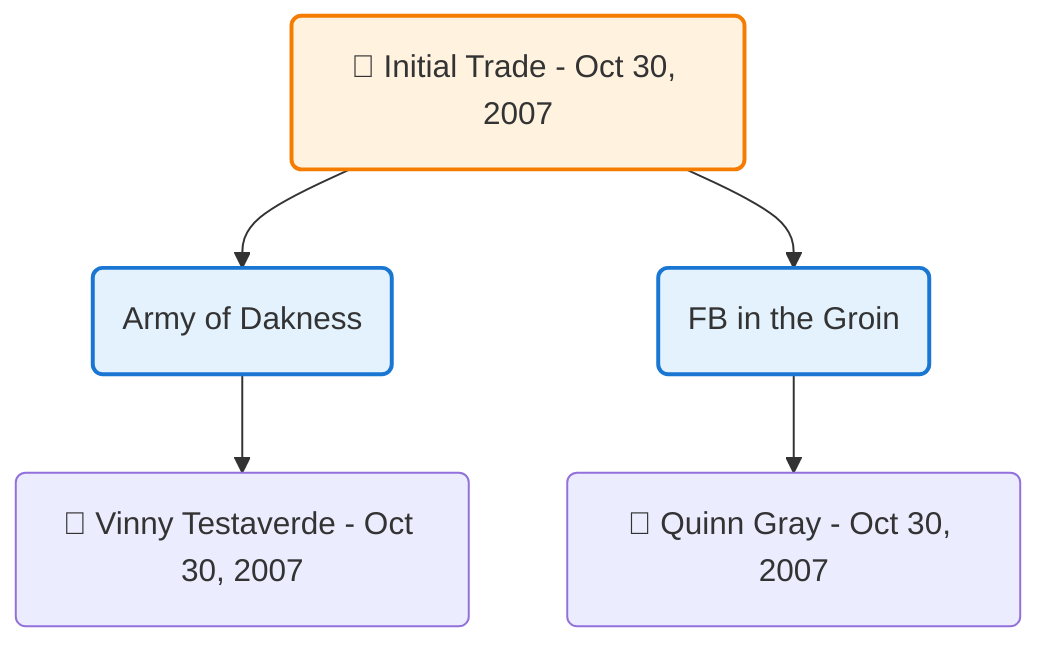flowchart TD

    TRADE_MAIN("🔄 Initial Trade - Oct 30, 2007")
    TEAM_1("Army of Dakness")
    TEAM_2("FB in the Groin")
    NODE_84b31363-20c3-4286-a76c-16da00c71cba("🔄 Vinny Testaverde - Oct 30, 2007")
    NODE_c5c5b644-0ef7-4181-a31c-2d15d9f0dfce("🔄 Quinn Gray - Oct 30, 2007")

    TRADE_MAIN --> TEAM_1
    TRADE_MAIN --> TEAM_2
    TEAM_1 --> NODE_84b31363-20c3-4286-a76c-16da00c71cba
    TEAM_2 --> NODE_c5c5b644-0ef7-4181-a31c-2d15d9f0dfce

    %% Node styling
    classDef teamNode fill:#e3f2fd,stroke:#1976d2,stroke-width:2px
    classDef tradeNode fill:#fff3e0,stroke:#f57c00,stroke-width:2px
    classDef playerNode fill:#f3e5f5,stroke:#7b1fa2,stroke-width:1px
    classDef nonRootPlayerNode fill:#f5f5f5,stroke:#757575,stroke-width:1px
    classDef endNode fill:#ffebee,stroke:#c62828,stroke-width:2px
    classDef waiverNode fill:#e8f5e8,stroke:#388e3c,stroke-width:2px
    classDef championshipNode fill:#fff9c4,stroke:#f57f17,stroke-width:3px

    class TEAM_1,TEAM_2 teamNode
    class TRADE_MAIN tradeNode
